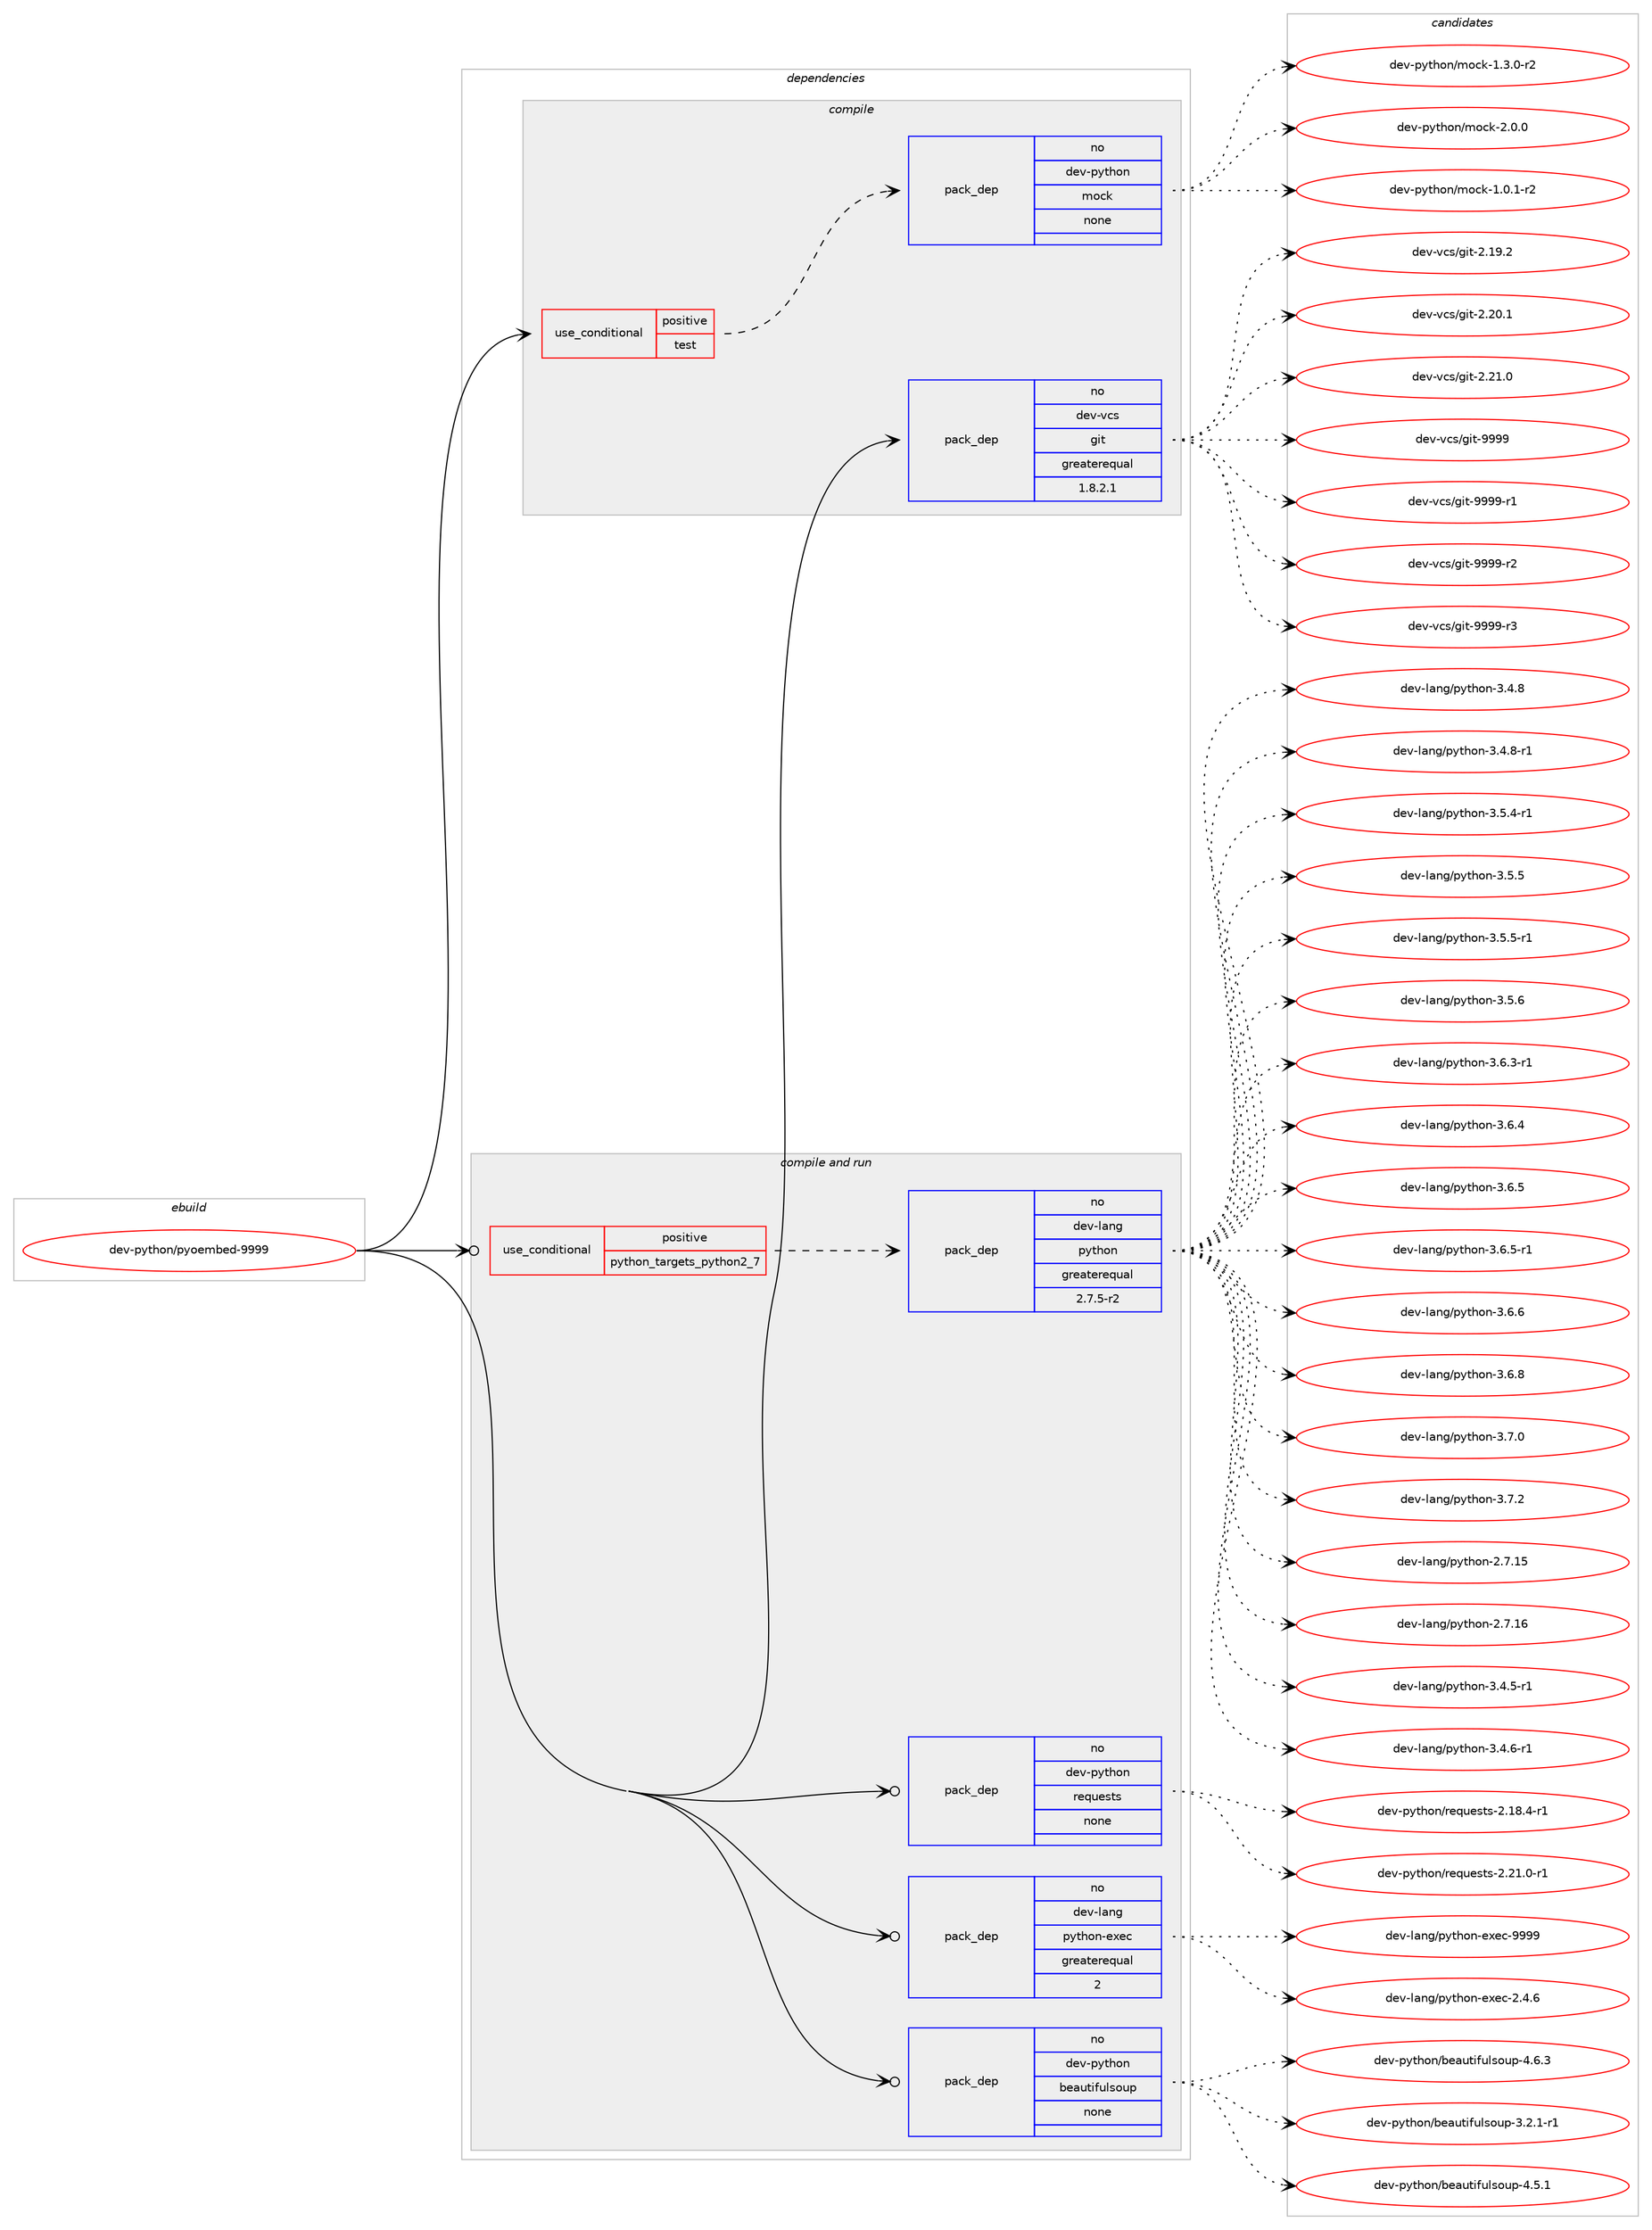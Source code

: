 digraph prolog {

# *************
# Graph options
# *************

newrank=true;
concentrate=true;
compound=true;
graph [rankdir=LR,fontname=Helvetica,fontsize=10,ranksep=1.5];#, ranksep=2.5, nodesep=0.2];
edge  [arrowhead=vee];
node  [fontname=Helvetica,fontsize=10];

# **********
# The ebuild
# **********

subgraph cluster_leftcol {
color=gray;
rank=same;
label=<<i>ebuild</i>>;
id [label="dev-python/pyoembed-9999", color=red, width=4, href="../dev-python/pyoembed-9999.svg"];
}

# ****************
# The dependencies
# ****************

subgraph cluster_midcol {
color=gray;
label=<<i>dependencies</i>>;
subgraph cluster_compile {
fillcolor="#eeeeee";
style=filled;
label=<<i>compile</i>>;
subgraph cond381331 {
dependency1430827 [label=<<TABLE BORDER="0" CELLBORDER="1" CELLSPACING="0" CELLPADDING="4"><TR><TD ROWSPAN="3" CELLPADDING="10">use_conditional</TD></TR><TR><TD>positive</TD></TR><TR><TD>test</TD></TR></TABLE>>, shape=none, color=red];
subgraph pack1026173 {
dependency1430828 [label=<<TABLE BORDER="0" CELLBORDER="1" CELLSPACING="0" CELLPADDING="4" WIDTH="220"><TR><TD ROWSPAN="6" CELLPADDING="30">pack_dep</TD></TR><TR><TD WIDTH="110">no</TD></TR><TR><TD>dev-python</TD></TR><TR><TD>mock</TD></TR><TR><TD>none</TD></TR><TR><TD></TD></TR></TABLE>>, shape=none, color=blue];
}
dependency1430827:e -> dependency1430828:w [weight=20,style="dashed",arrowhead="vee"];
}
id:e -> dependency1430827:w [weight=20,style="solid",arrowhead="vee"];
subgraph pack1026174 {
dependency1430829 [label=<<TABLE BORDER="0" CELLBORDER="1" CELLSPACING="0" CELLPADDING="4" WIDTH="220"><TR><TD ROWSPAN="6" CELLPADDING="30">pack_dep</TD></TR><TR><TD WIDTH="110">no</TD></TR><TR><TD>dev-vcs</TD></TR><TR><TD>git</TD></TR><TR><TD>greaterequal</TD></TR><TR><TD>1.8.2.1</TD></TR></TABLE>>, shape=none, color=blue];
}
id:e -> dependency1430829:w [weight=20,style="solid",arrowhead="vee"];
}
subgraph cluster_compileandrun {
fillcolor="#eeeeee";
style=filled;
label=<<i>compile and run</i>>;
subgraph cond381332 {
dependency1430830 [label=<<TABLE BORDER="0" CELLBORDER="1" CELLSPACING="0" CELLPADDING="4"><TR><TD ROWSPAN="3" CELLPADDING="10">use_conditional</TD></TR><TR><TD>positive</TD></TR><TR><TD>python_targets_python2_7</TD></TR></TABLE>>, shape=none, color=red];
subgraph pack1026175 {
dependency1430831 [label=<<TABLE BORDER="0" CELLBORDER="1" CELLSPACING="0" CELLPADDING="4" WIDTH="220"><TR><TD ROWSPAN="6" CELLPADDING="30">pack_dep</TD></TR><TR><TD WIDTH="110">no</TD></TR><TR><TD>dev-lang</TD></TR><TR><TD>python</TD></TR><TR><TD>greaterequal</TD></TR><TR><TD>2.7.5-r2</TD></TR></TABLE>>, shape=none, color=blue];
}
dependency1430830:e -> dependency1430831:w [weight=20,style="dashed",arrowhead="vee"];
}
id:e -> dependency1430830:w [weight=20,style="solid",arrowhead="odotvee"];
subgraph pack1026176 {
dependency1430832 [label=<<TABLE BORDER="0" CELLBORDER="1" CELLSPACING="0" CELLPADDING="4" WIDTH="220"><TR><TD ROWSPAN="6" CELLPADDING="30">pack_dep</TD></TR><TR><TD WIDTH="110">no</TD></TR><TR><TD>dev-lang</TD></TR><TR><TD>python-exec</TD></TR><TR><TD>greaterequal</TD></TR><TR><TD>2</TD></TR></TABLE>>, shape=none, color=blue];
}
id:e -> dependency1430832:w [weight=20,style="solid",arrowhead="odotvee"];
subgraph pack1026177 {
dependency1430833 [label=<<TABLE BORDER="0" CELLBORDER="1" CELLSPACING="0" CELLPADDING="4" WIDTH="220"><TR><TD ROWSPAN="6" CELLPADDING="30">pack_dep</TD></TR><TR><TD WIDTH="110">no</TD></TR><TR><TD>dev-python</TD></TR><TR><TD>beautifulsoup</TD></TR><TR><TD>none</TD></TR><TR><TD></TD></TR></TABLE>>, shape=none, color=blue];
}
id:e -> dependency1430833:w [weight=20,style="solid",arrowhead="odotvee"];
subgraph pack1026178 {
dependency1430834 [label=<<TABLE BORDER="0" CELLBORDER="1" CELLSPACING="0" CELLPADDING="4" WIDTH="220"><TR><TD ROWSPAN="6" CELLPADDING="30">pack_dep</TD></TR><TR><TD WIDTH="110">no</TD></TR><TR><TD>dev-python</TD></TR><TR><TD>requests</TD></TR><TR><TD>none</TD></TR><TR><TD></TD></TR></TABLE>>, shape=none, color=blue];
}
id:e -> dependency1430834:w [weight=20,style="solid",arrowhead="odotvee"];
}
subgraph cluster_run {
fillcolor="#eeeeee";
style=filled;
label=<<i>run</i>>;
}
}

# **************
# The candidates
# **************

subgraph cluster_choices {
rank=same;
color=gray;
label=<<i>candidates</i>>;

subgraph choice1026173 {
color=black;
nodesep=1;
choice1001011184511212111610411111047109111991074549464846494511450 [label="dev-python/mock-1.0.1-r2", color=red, width=4,href="../dev-python/mock-1.0.1-r2.svg"];
choice1001011184511212111610411111047109111991074549465146484511450 [label="dev-python/mock-1.3.0-r2", color=red, width=4,href="../dev-python/mock-1.3.0-r2.svg"];
choice100101118451121211161041111104710911199107455046484648 [label="dev-python/mock-2.0.0", color=red, width=4,href="../dev-python/mock-2.0.0.svg"];
dependency1430828:e -> choice1001011184511212111610411111047109111991074549464846494511450:w [style=dotted,weight="100"];
dependency1430828:e -> choice1001011184511212111610411111047109111991074549465146484511450:w [style=dotted,weight="100"];
dependency1430828:e -> choice100101118451121211161041111104710911199107455046484648:w [style=dotted,weight="100"];
}
subgraph choice1026174 {
color=black;
nodesep=1;
choice10010111845118991154710310511645504649574650 [label="dev-vcs/git-2.19.2", color=red, width=4,href="../dev-vcs/git-2.19.2.svg"];
choice10010111845118991154710310511645504650484649 [label="dev-vcs/git-2.20.1", color=red, width=4,href="../dev-vcs/git-2.20.1.svg"];
choice10010111845118991154710310511645504650494648 [label="dev-vcs/git-2.21.0", color=red, width=4,href="../dev-vcs/git-2.21.0.svg"];
choice1001011184511899115471031051164557575757 [label="dev-vcs/git-9999", color=red, width=4,href="../dev-vcs/git-9999.svg"];
choice10010111845118991154710310511645575757574511449 [label="dev-vcs/git-9999-r1", color=red, width=4,href="../dev-vcs/git-9999-r1.svg"];
choice10010111845118991154710310511645575757574511450 [label="dev-vcs/git-9999-r2", color=red, width=4,href="../dev-vcs/git-9999-r2.svg"];
choice10010111845118991154710310511645575757574511451 [label="dev-vcs/git-9999-r3", color=red, width=4,href="../dev-vcs/git-9999-r3.svg"];
dependency1430829:e -> choice10010111845118991154710310511645504649574650:w [style=dotted,weight="100"];
dependency1430829:e -> choice10010111845118991154710310511645504650484649:w [style=dotted,weight="100"];
dependency1430829:e -> choice10010111845118991154710310511645504650494648:w [style=dotted,weight="100"];
dependency1430829:e -> choice1001011184511899115471031051164557575757:w [style=dotted,weight="100"];
dependency1430829:e -> choice10010111845118991154710310511645575757574511449:w [style=dotted,weight="100"];
dependency1430829:e -> choice10010111845118991154710310511645575757574511450:w [style=dotted,weight="100"];
dependency1430829:e -> choice10010111845118991154710310511645575757574511451:w [style=dotted,weight="100"];
}
subgraph choice1026175 {
color=black;
nodesep=1;
choice10010111845108971101034711212111610411111045504655464953 [label="dev-lang/python-2.7.15", color=red, width=4,href="../dev-lang/python-2.7.15.svg"];
choice10010111845108971101034711212111610411111045504655464954 [label="dev-lang/python-2.7.16", color=red, width=4,href="../dev-lang/python-2.7.16.svg"];
choice1001011184510897110103471121211161041111104551465246534511449 [label="dev-lang/python-3.4.5-r1", color=red, width=4,href="../dev-lang/python-3.4.5-r1.svg"];
choice1001011184510897110103471121211161041111104551465246544511449 [label="dev-lang/python-3.4.6-r1", color=red, width=4,href="../dev-lang/python-3.4.6-r1.svg"];
choice100101118451089711010347112121116104111110455146524656 [label="dev-lang/python-3.4.8", color=red, width=4,href="../dev-lang/python-3.4.8.svg"];
choice1001011184510897110103471121211161041111104551465246564511449 [label="dev-lang/python-3.4.8-r1", color=red, width=4,href="../dev-lang/python-3.4.8-r1.svg"];
choice1001011184510897110103471121211161041111104551465346524511449 [label="dev-lang/python-3.5.4-r1", color=red, width=4,href="../dev-lang/python-3.5.4-r1.svg"];
choice100101118451089711010347112121116104111110455146534653 [label="dev-lang/python-3.5.5", color=red, width=4,href="../dev-lang/python-3.5.5.svg"];
choice1001011184510897110103471121211161041111104551465346534511449 [label="dev-lang/python-3.5.5-r1", color=red, width=4,href="../dev-lang/python-3.5.5-r1.svg"];
choice100101118451089711010347112121116104111110455146534654 [label="dev-lang/python-3.5.6", color=red, width=4,href="../dev-lang/python-3.5.6.svg"];
choice1001011184510897110103471121211161041111104551465446514511449 [label="dev-lang/python-3.6.3-r1", color=red, width=4,href="../dev-lang/python-3.6.3-r1.svg"];
choice100101118451089711010347112121116104111110455146544652 [label="dev-lang/python-3.6.4", color=red, width=4,href="../dev-lang/python-3.6.4.svg"];
choice100101118451089711010347112121116104111110455146544653 [label="dev-lang/python-3.6.5", color=red, width=4,href="../dev-lang/python-3.6.5.svg"];
choice1001011184510897110103471121211161041111104551465446534511449 [label="dev-lang/python-3.6.5-r1", color=red, width=4,href="../dev-lang/python-3.6.5-r1.svg"];
choice100101118451089711010347112121116104111110455146544654 [label="dev-lang/python-3.6.6", color=red, width=4,href="../dev-lang/python-3.6.6.svg"];
choice100101118451089711010347112121116104111110455146544656 [label="dev-lang/python-3.6.8", color=red, width=4,href="../dev-lang/python-3.6.8.svg"];
choice100101118451089711010347112121116104111110455146554648 [label="dev-lang/python-3.7.0", color=red, width=4,href="../dev-lang/python-3.7.0.svg"];
choice100101118451089711010347112121116104111110455146554650 [label="dev-lang/python-3.7.2", color=red, width=4,href="../dev-lang/python-3.7.2.svg"];
dependency1430831:e -> choice10010111845108971101034711212111610411111045504655464953:w [style=dotted,weight="100"];
dependency1430831:e -> choice10010111845108971101034711212111610411111045504655464954:w [style=dotted,weight="100"];
dependency1430831:e -> choice1001011184510897110103471121211161041111104551465246534511449:w [style=dotted,weight="100"];
dependency1430831:e -> choice1001011184510897110103471121211161041111104551465246544511449:w [style=dotted,weight="100"];
dependency1430831:e -> choice100101118451089711010347112121116104111110455146524656:w [style=dotted,weight="100"];
dependency1430831:e -> choice1001011184510897110103471121211161041111104551465246564511449:w [style=dotted,weight="100"];
dependency1430831:e -> choice1001011184510897110103471121211161041111104551465346524511449:w [style=dotted,weight="100"];
dependency1430831:e -> choice100101118451089711010347112121116104111110455146534653:w [style=dotted,weight="100"];
dependency1430831:e -> choice1001011184510897110103471121211161041111104551465346534511449:w [style=dotted,weight="100"];
dependency1430831:e -> choice100101118451089711010347112121116104111110455146534654:w [style=dotted,weight="100"];
dependency1430831:e -> choice1001011184510897110103471121211161041111104551465446514511449:w [style=dotted,weight="100"];
dependency1430831:e -> choice100101118451089711010347112121116104111110455146544652:w [style=dotted,weight="100"];
dependency1430831:e -> choice100101118451089711010347112121116104111110455146544653:w [style=dotted,weight="100"];
dependency1430831:e -> choice1001011184510897110103471121211161041111104551465446534511449:w [style=dotted,weight="100"];
dependency1430831:e -> choice100101118451089711010347112121116104111110455146544654:w [style=dotted,weight="100"];
dependency1430831:e -> choice100101118451089711010347112121116104111110455146544656:w [style=dotted,weight="100"];
dependency1430831:e -> choice100101118451089711010347112121116104111110455146554648:w [style=dotted,weight="100"];
dependency1430831:e -> choice100101118451089711010347112121116104111110455146554650:w [style=dotted,weight="100"];
}
subgraph choice1026176 {
color=black;
nodesep=1;
choice1001011184510897110103471121211161041111104510112010199455046524654 [label="dev-lang/python-exec-2.4.6", color=red, width=4,href="../dev-lang/python-exec-2.4.6.svg"];
choice10010111845108971101034711212111610411111045101120101994557575757 [label="dev-lang/python-exec-9999", color=red, width=4,href="../dev-lang/python-exec-9999.svg"];
dependency1430832:e -> choice1001011184510897110103471121211161041111104510112010199455046524654:w [style=dotted,weight="100"];
dependency1430832:e -> choice10010111845108971101034711212111610411111045101120101994557575757:w [style=dotted,weight="100"];
}
subgraph choice1026177 {
color=black;
nodesep=1;
choice100101118451121211161041111104798101971171161051021171081151111171124551465046494511449 [label="dev-python/beautifulsoup-3.2.1-r1", color=red, width=4,href="../dev-python/beautifulsoup-3.2.1-r1.svg"];
choice10010111845112121116104111110479810197117116105102117108115111117112455246534649 [label="dev-python/beautifulsoup-4.5.1", color=red, width=4,href="../dev-python/beautifulsoup-4.5.1.svg"];
choice10010111845112121116104111110479810197117116105102117108115111117112455246544651 [label="dev-python/beautifulsoup-4.6.3", color=red, width=4,href="../dev-python/beautifulsoup-4.6.3.svg"];
dependency1430833:e -> choice100101118451121211161041111104798101971171161051021171081151111171124551465046494511449:w [style=dotted,weight="100"];
dependency1430833:e -> choice10010111845112121116104111110479810197117116105102117108115111117112455246534649:w [style=dotted,weight="100"];
dependency1430833:e -> choice10010111845112121116104111110479810197117116105102117108115111117112455246544651:w [style=dotted,weight="100"];
}
subgraph choice1026178 {
color=black;
nodesep=1;
choice1001011184511212111610411111047114101113117101115116115455046495646524511449 [label="dev-python/requests-2.18.4-r1", color=red, width=4,href="../dev-python/requests-2.18.4-r1.svg"];
choice1001011184511212111610411111047114101113117101115116115455046504946484511449 [label="dev-python/requests-2.21.0-r1", color=red, width=4,href="../dev-python/requests-2.21.0-r1.svg"];
dependency1430834:e -> choice1001011184511212111610411111047114101113117101115116115455046495646524511449:w [style=dotted,weight="100"];
dependency1430834:e -> choice1001011184511212111610411111047114101113117101115116115455046504946484511449:w [style=dotted,weight="100"];
}
}

}
